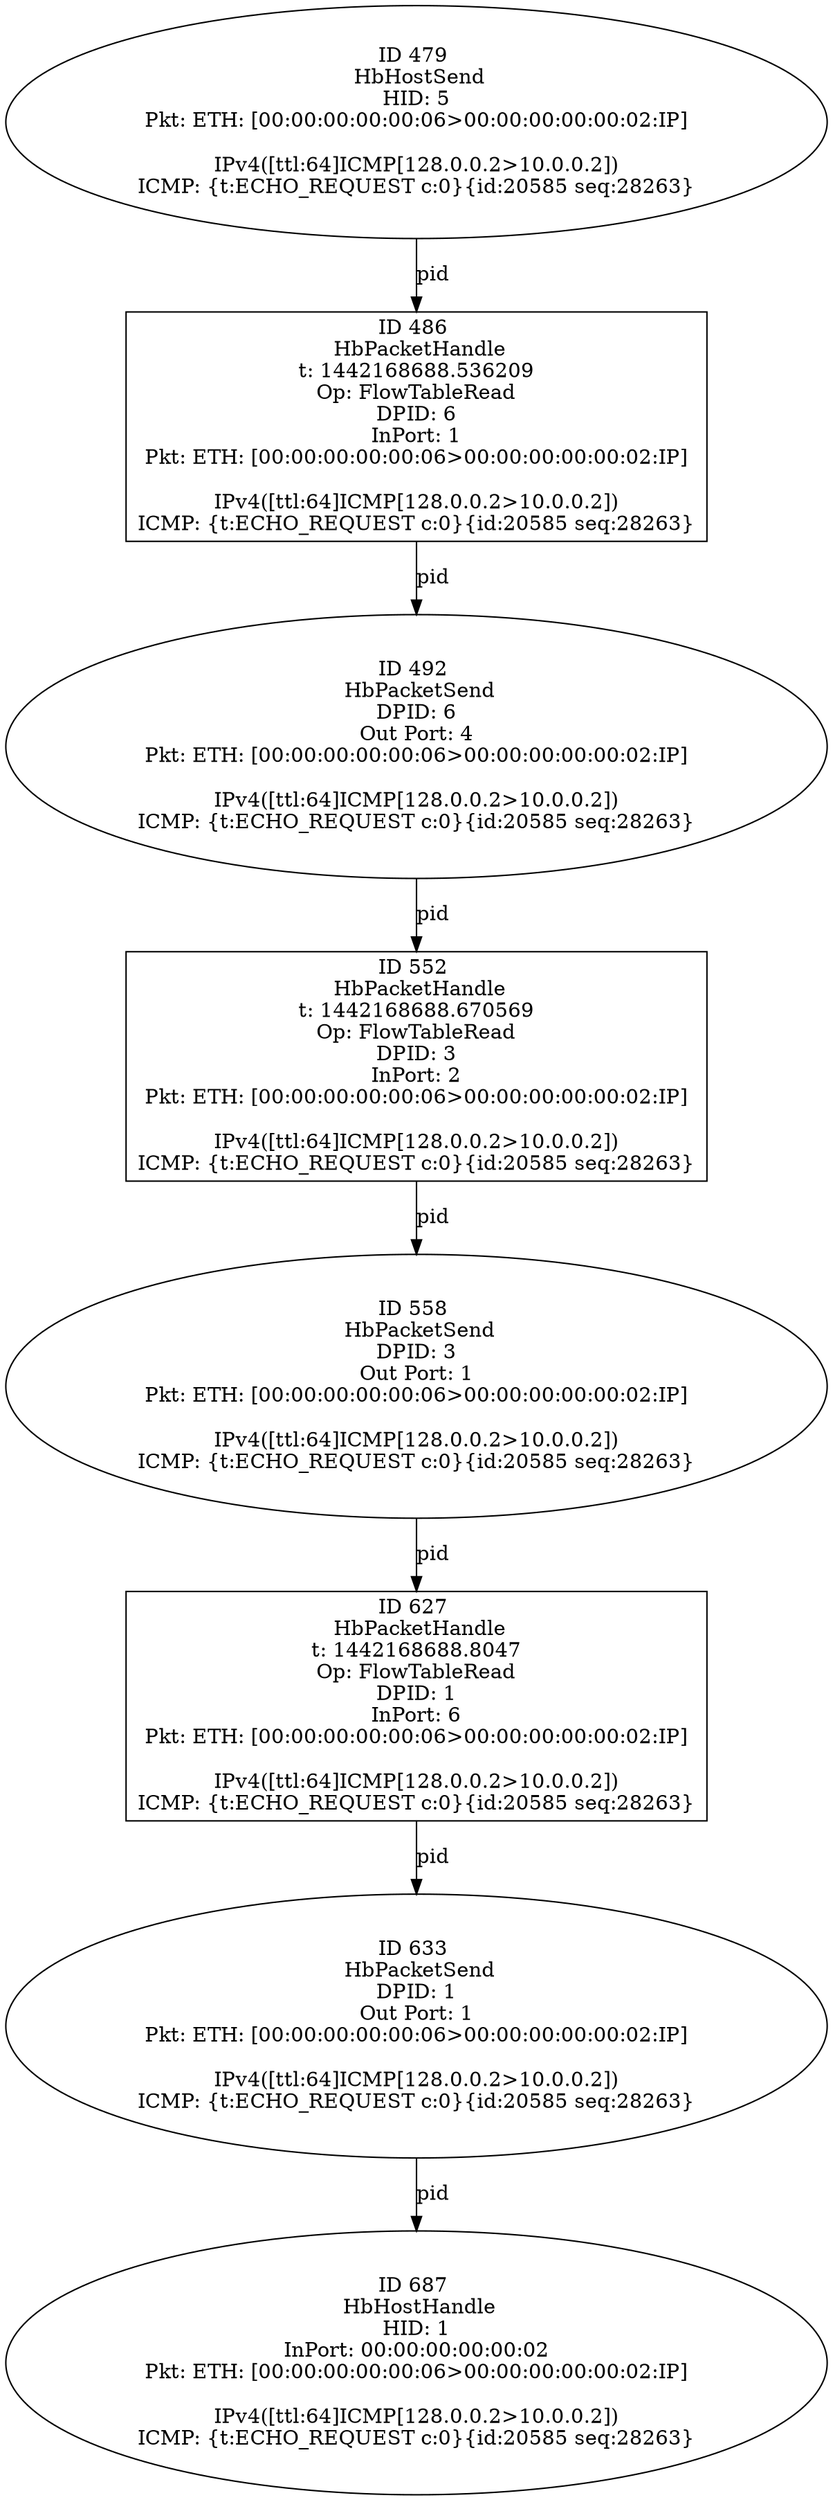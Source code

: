 strict digraph G {
486 [shape=box, event=<hb_events.HbPacketHandle object at 0x106b6e090>, label="ID 486 
 HbPacketHandle
t: 1442168688.536209
Op: FlowTableRead
DPID: 6
InPort: 1
Pkt: ETH: [00:00:00:00:00:06>00:00:00:00:00:02:IP]

IPv4([ttl:64]ICMP[128.0.0.2>10.0.0.2])
ICMP: {t:ECHO_REQUEST c:0}{id:20585 seq:28263}"];
552 [shape=box, event=<hb_events.HbPacketHandle object at 0x106bec990>, label="ID 552 
 HbPacketHandle
t: 1442168688.670569
Op: FlowTableRead
DPID: 3
InPort: 2
Pkt: ETH: [00:00:00:00:00:06>00:00:00:00:00:02:IP]

IPv4([ttl:64]ICMP[128.0.0.2>10.0.0.2])
ICMP: {t:ECHO_REQUEST c:0}{id:20585 seq:28263}"];
492 [shape=oval, event=<hb_events.HbPacketSend object at 0x106b6e4d0>, label="ID 492 
 HbPacketSend
DPID: 6
Out Port: 4
Pkt: ETH: [00:00:00:00:00:06>00:00:00:00:00:02:IP]

IPv4([ttl:64]ICMP[128.0.0.2>10.0.0.2])
ICMP: {t:ECHO_REQUEST c:0}{id:20585 seq:28263}"];
558 [shape=oval, event=<hb_events.HbPacketSend object at 0x106ba73d0>, label="ID 558 
 HbPacketSend
DPID: 3
Out Port: 1
Pkt: ETH: [00:00:00:00:00:06>00:00:00:00:00:02:IP]

IPv4([ttl:64]ICMP[128.0.0.2>10.0.0.2])
ICMP: {t:ECHO_REQUEST c:0}{id:20585 seq:28263}"];
687 [shape=oval, event=<hb_events.HbHostHandle object at 0x106c9e290>, label="ID 687 
 HbHostHandle
HID: 1
InPort: 00:00:00:00:00:02
Pkt: ETH: [00:00:00:00:00:06>00:00:00:00:00:02:IP]

IPv4([ttl:64]ICMP[128.0.0.2>10.0.0.2])
ICMP: {t:ECHO_REQUEST c:0}{id:20585 seq:28263}"];
627 [shape=box, event=<hb_events.HbPacketHandle object at 0x106c27f90>, label="ID 627 
 HbPacketHandle
t: 1442168688.8047
Op: FlowTableRead
DPID: 1
InPort: 6
Pkt: ETH: [00:00:00:00:00:06>00:00:00:00:00:02:IP]

IPv4([ttl:64]ICMP[128.0.0.2>10.0.0.2])
ICMP: {t:ECHO_REQUEST c:0}{id:20585 seq:28263}"];
633 [shape=oval, event=<hb_events.HbPacketSend object at 0x106c73350>, label="ID 633 
 HbPacketSend
DPID: 1
Out Port: 1
Pkt: ETH: [00:00:00:00:00:06>00:00:00:00:00:02:IP]

IPv4([ttl:64]ICMP[128.0.0.2>10.0.0.2])
ICMP: {t:ECHO_REQUEST c:0}{id:20585 seq:28263}"];
479 [shape=oval, event=<hb_events.HbHostSend object at 0x106b29950>, label="ID 479 
 HbHostSend
HID: 5
Pkt: ETH: [00:00:00:00:00:06>00:00:00:00:00:02:IP]

IPv4([ttl:64]ICMP[128.0.0.2>10.0.0.2])
ICMP: {t:ECHO_REQUEST c:0}{id:20585 seq:28263}"];
486 -> 492  [rel=pid, label=pid];
552 -> 558  [rel=pid, label=pid];
492 -> 552  [rel=pid, label=pid];
558 -> 627  [rel=pid, label=pid];
627 -> 633  [rel=pid, label=pid];
633 -> 687  [rel=pid, label=pid];
479 -> 486  [rel=pid, label=pid];
}

